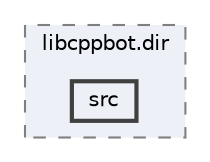 digraph "build/CMakeFiles/libcppbot.dir/src"
{
 // LATEX_PDF_SIZE
  bgcolor="transparent";
  edge [fontname=Helvetica,fontsize=10,labelfontname=Helvetica,labelfontsize=10];
  node [fontname=Helvetica,fontsize=10,shape=box,height=0.2,width=0.4];
  compound=true
  subgraph clusterdir_6a8b344ca0ceb23e414f1c42b1d4814e {
    graph [ bgcolor="#edf0f7", pencolor="grey50", label="libcppbot.dir", fontname=Helvetica,fontsize=10 style="filled,dashed", URL="dir_6a8b344ca0ceb23e414f1c42b1d4814e.html",tooltip=""]
  dir_275577761e54fedfc6214d7482edab61 [label="src", fillcolor="#edf0f7", color="grey25", style="filled,bold", URL="dir_275577761e54fedfc6214d7482edab61.html",tooltip=""];
  }
}
